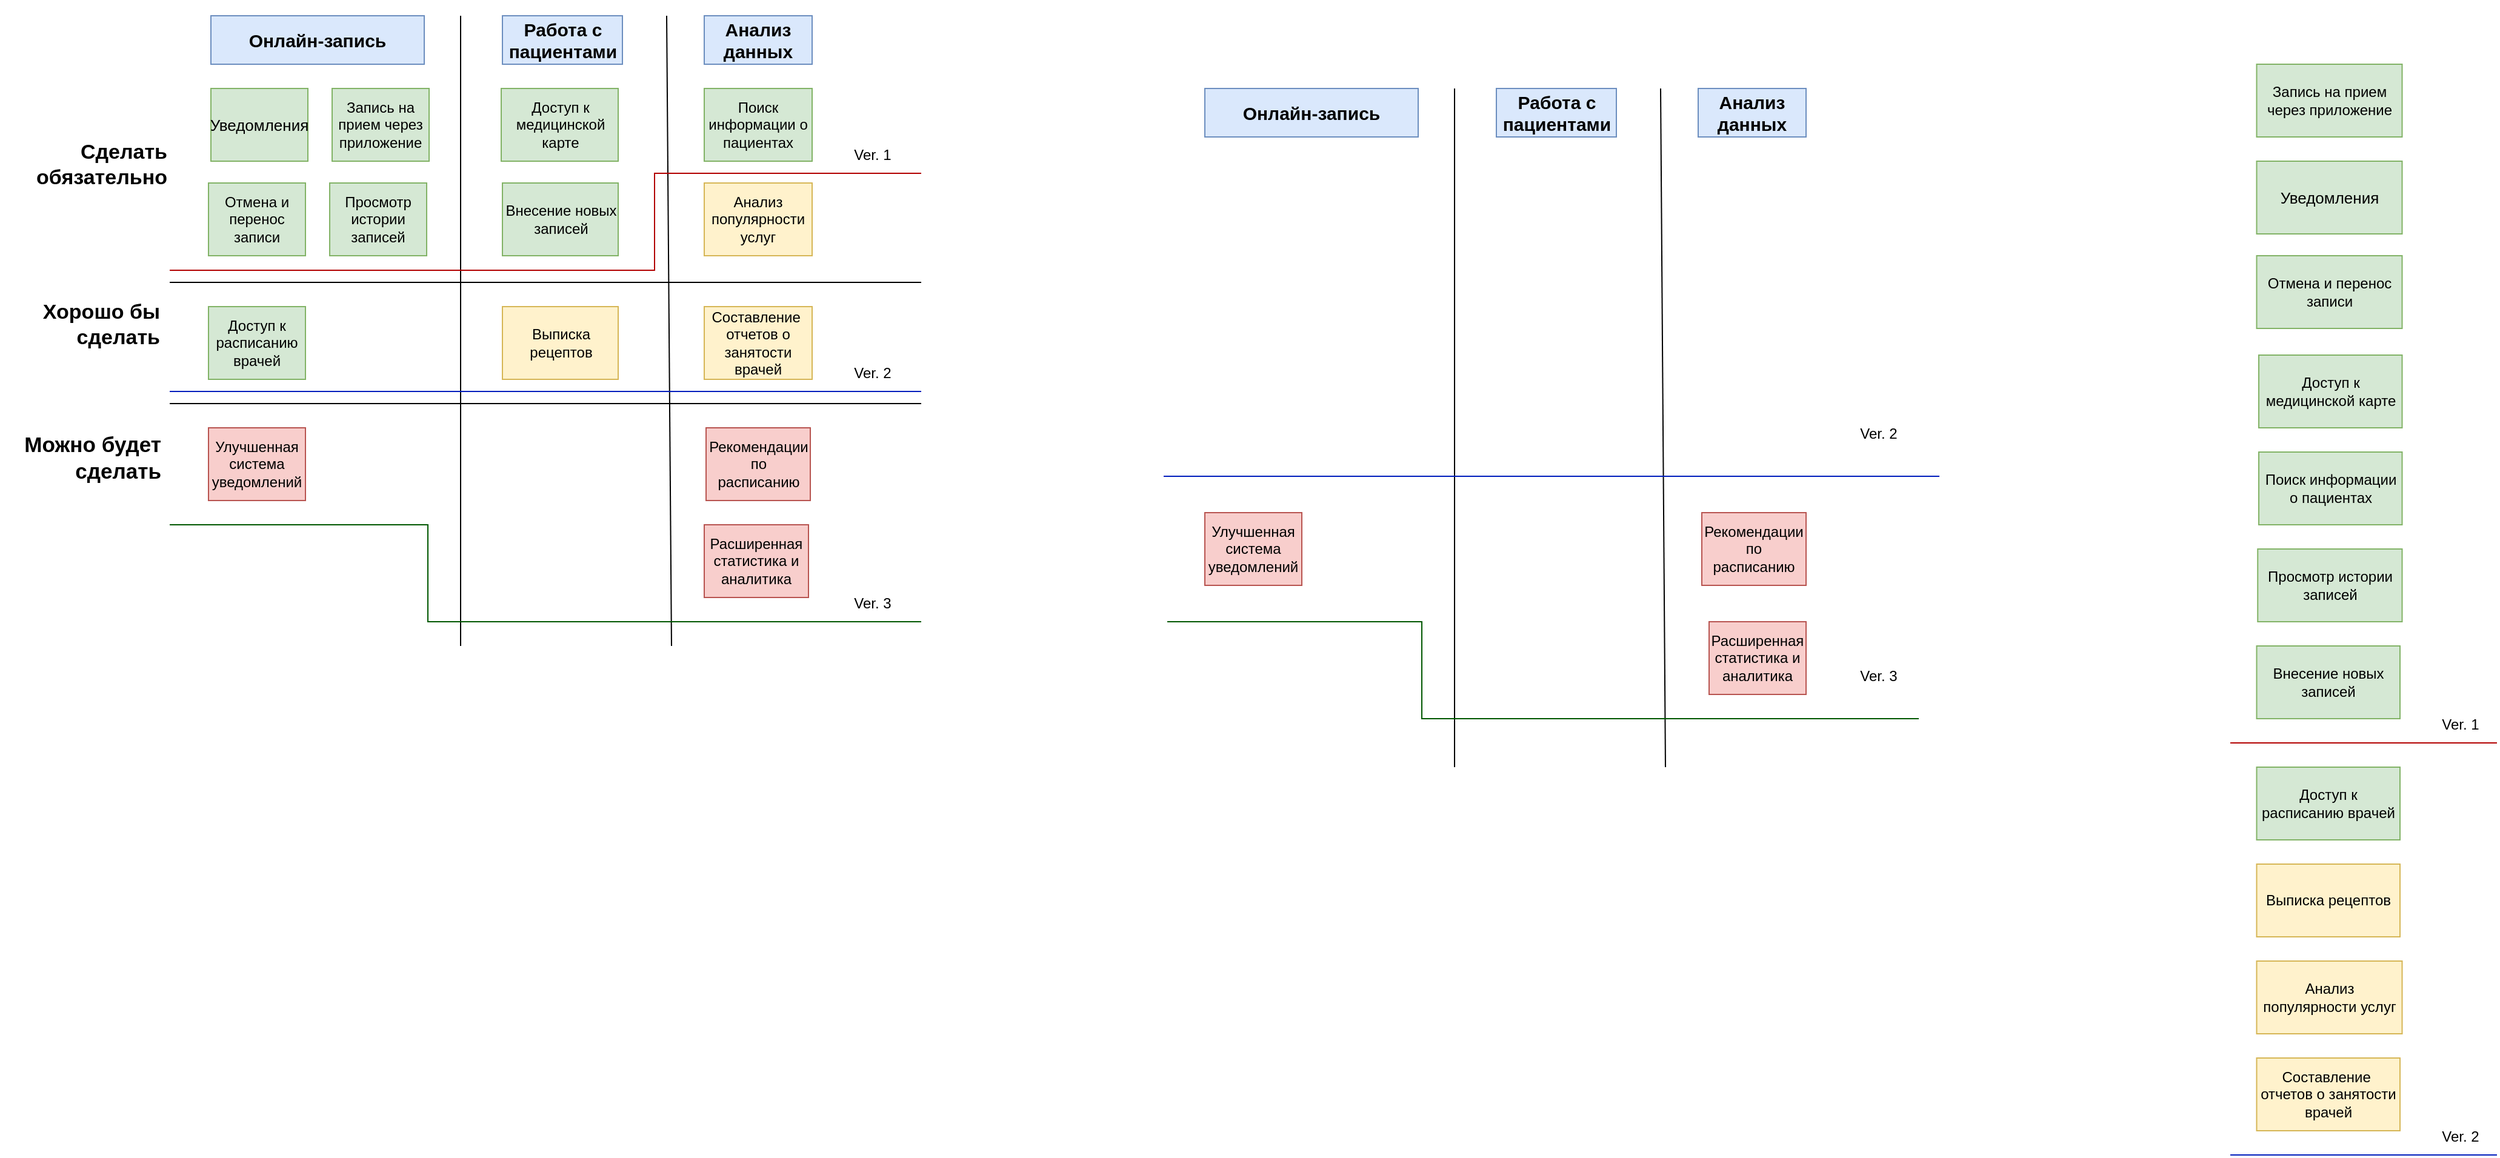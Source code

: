 <mxfile version="26.1.1">
  <diagram id="sVJ-bVKalwbCZyJgPwky" name="Страница — 1">
    <mxGraphModel dx="815" dy="415" grid="0" gridSize="10" guides="1" tooltips="1" connect="1" arrows="1" fold="1" page="0" pageScale="1" pageWidth="827" pageHeight="1169" background="#FFFFFF" math="0" shadow="0">
      <root>
        <mxCell id="0" />
        <mxCell id="1" parent="0" />
        <mxCell id="0HlxKGMz-UtDuhilrdEh-73" value="&lt;p data-pm-slice=&quot;1 1 [&amp;quot;ordered_list&amp;quot;,{&amp;quot;spread&amp;quot;:false,&amp;quot;startingNumber&amp;quot;:1,&amp;quot;start&amp;quot;:76,&amp;quot;end&amp;quot;:260},&amp;quot;regular_list_item&amp;quot;,{&amp;quot;start&amp;quot;:76,&amp;quot;end&amp;quot;:92}]&quot;&gt;&lt;font style=&quot;font-size: 15px;&quot;&gt;&lt;b&gt;Онлайн-запись&lt;/b&gt;&lt;/font&gt;&lt;/p&gt;" style="rounded=0;whiteSpace=wrap;html=1;fillColor=#dae8fc;strokeColor=#6c8ebf;" parent="1" vertex="1">
          <mxGeometry x="994" y="720" width="176" height="40" as="geometry" />
        </mxCell>
        <mxCell id="0HlxKGMz-UtDuhilrdEh-74" value="&lt;p data-pm-slice=&quot;1 1 []&quot;&gt;&lt;strong&gt;Работа с пациентами&lt;/strong&gt;&lt;/p&gt;" style="rounded=0;whiteSpace=wrap;html=1;fillColor=#dae8fc;strokeColor=#6c8ebf;fontSize=15;" parent="1" vertex="1">
          <mxGeometry x="1234.5" y="720" width="99" height="40" as="geometry" />
        </mxCell>
        <mxCell id="0HlxKGMz-UtDuhilrdEh-75" value="&lt;p data-pm-slice=&quot;1 1 []&quot;&gt;&lt;span&gt;&lt;strong&gt;&lt;font style=&quot;font-size: 15px;&quot;&gt;Анализ данных&lt;/font&gt;&lt;/strong&gt;&lt;/span&gt;&lt;/p&gt;" style="rounded=0;whiteSpace=wrap;html=1;verticalAlign=middle;fillColor=#dae8fc;strokeColor=#6c8ebf;" parent="1" vertex="1">
          <mxGeometry x="1401" y="720" width="89" height="40" as="geometry" />
        </mxCell>
        <mxCell id="0HlxKGMz-UtDuhilrdEh-77" value="&lt;p data-pm-slice=&quot;1 1 [&amp;quot;list&amp;quot;,{&amp;quot;spread&amp;quot;:false,&amp;quot;start&amp;quot;:311,&amp;quot;end&amp;quot;:444},&amp;quot;regular_list_item&amp;quot;,{&amp;quot;start&amp;quot;:311,&amp;quot;end&amp;quot;:339}]&quot;&gt;Запись на прием через приложение&lt;/p&gt;" style="rounded=0;whiteSpace=wrap;html=1;fillColor=#d5e8d4;strokeColor=#82b366;" parent="1" vertex="1">
          <mxGeometry x="1094" y="780" width="80" height="60" as="geometry" />
        </mxCell>
        <mxCell id="0HlxKGMz-UtDuhilrdEh-78" value="&lt;span&gt;&lt;font style=&quot;font-size: 17px;&quot;&gt;Сделать обязательно&lt;/font&gt;&lt;/span&gt;" style="text;html=1;align=right;verticalAlign=middle;whiteSpace=wrap;rounded=0;fontSize=15;fontStyle=1" parent="1" vertex="1">
          <mxGeometry x="840" y="828" width="120" height="30" as="geometry" />
        </mxCell>
        <mxCell id="0HlxKGMz-UtDuhilrdEh-79" value="&lt;p data-pm-slice=&quot;1 1 [&amp;quot;list&amp;quot;,{&amp;quot;spread&amp;quot;:false,&amp;quot;start&amp;quot;:311,&amp;quot;end&amp;quot;:444},&amp;quot;regular_list_item&amp;quot;,{&amp;quot;start&amp;quot;:389,&amp;quot;end&amp;quot;:415}]&quot;&gt;Просмотр истории записей&lt;/p&gt;" style="rounded=0;whiteSpace=wrap;html=1;fillColor=#d5e8d4;strokeColor=#82b366;" parent="1" vertex="1">
          <mxGeometry x="1092" y="858" width="80" height="60" as="geometry" />
        </mxCell>
        <mxCell id="0HlxKGMz-UtDuhilrdEh-80" value="&lt;p data-pm-slice=&quot;1 1 [&amp;quot;list&amp;quot;,{&amp;quot;spread&amp;quot;:false,&amp;quot;start&amp;quot;:311,&amp;quot;end&amp;quot;:444},&amp;quot;regular_list_item&amp;quot;,{&amp;quot;start&amp;quot;:416,&amp;quot;end&amp;quot;:444}]&quot;&gt;Доступ к расписанию врачей&lt;/p&gt;" style="rounded=0;whiteSpace=wrap;html=1;fillColor=#d5e8d4;strokeColor=#82b366;" parent="1" vertex="1">
          <mxGeometry x="992" y="960" width="80" height="60" as="geometry" />
        </mxCell>
        <mxCell id="0HlxKGMz-UtDuhilrdEh-81" value="&lt;p data-pm-slice=&quot;1 1 [&amp;quot;list&amp;quot;,{&amp;quot;spread&amp;quot;:false,&amp;quot;start&amp;quot;:311,&amp;quot;end&amp;quot;:444},&amp;quot;regular_list_item&amp;quot;,{&amp;quot;start&amp;quot;:340,&amp;quot;end&amp;quot;:365}]&quot;&gt;Отмена и перенос записи&lt;/p&gt;" style="rounded=0;whiteSpace=wrap;html=1;fillColor=#d5e8d4;strokeColor=#82b366;" parent="1" vertex="1">
          <mxGeometry x="992" y="858" width="80" height="60" as="geometry" />
        </mxCell>
        <mxCell id="0HlxKGMz-UtDuhilrdEh-82" value="Доступ к медицинской карте" style="rounded=0;whiteSpace=wrap;html=1;fillColor=#d5e8d4;strokeColor=#82b366;" parent="1" vertex="1">
          <mxGeometry x="1233.5" y="780" width="96.5" height="60" as="geometry" />
        </mxCell>
        <mxCell id="0HlxKGMz-UtDuhilrdEh-83" value="Внесение новых записей" style="rounded=0;whiteSpace=wrap;html=1;fillColor=#d5e8d4;strokeColor=#82b366;" parent="1" vertex="1">
          <mxGeometry x="1234.5" y="858" width="95.5" height="60" as="geometry" />
        </mxCell>
        <mxCell id="0HlxKGMz-UtDuhilrdEh-84" value="Выписка рецептов" style="rounded=0;whiteSpace=wrap;html=1;fillColor=#fff2cc;strokeColor=#d6b656;" parent="1" vertex="1">
          <mxGeometry x="1234.5" y="960" width="95.5" height="60" as="geometry" />
        </mxCell>
        <mxCell id="0HlxKGMz-UtDuhilrdEh-85" value="Поиск информации о пациентах" style="rounded=0;whiteSpace=wrap;html=1;fillColor=#d5e8d4;strokeColor=#82b366;" parent="1" vertex="1">
          <mxGeometry x="1401" y="780" width="89" height="60" as="geometry" />
        </mxCell>
        <mxCell id="0HlxKGMz-UtDuhilrdEh-86" value="Составление&amp;nbsp; отчетов о занятости врачей" style="rounded=0;whiteSpace=wrap;html=1;fillColor=#fff2cc;strokeColor=#d6b656;" parent="1" vertex="1">
          <mxGeometry x="1401" y="960" width="89" height="60" as="geometry" />
        </mxCell>
        <mxCell id="0HlxKGMz-UtDuhilrdEh-87" value="Анализ популярности услуг" style="rounded=0;whiteSpace=wrap;html=1;fillColor=#fff2cc;strokeColor=#d6b656;" parent="1" vertex="1">
          <mxGeometry x="1401" y="858" width="89" height="60" as="geometry" />
        </mxCell>
        <mxCell id="0HlxKGMz-UtDuhilrdEh-88" value="&lt;font style=&quot;font-size: 13px;&quot;&gt;Уведомления&lt;/font&gt;" style="rounded=0;whiteSpace=wrap;html=1;fillColor=#d5e8d4;strokeColor=#82b366;" parent="1" vertex="1">
          <mxGeometry x="994" y="780" width="80" height="60" as="geometry" />
        </mxCell>
        <mxCell id="0HlxKGMz-UtDuhilrdEh-89" value="&lt;span&gt;&lt;font style=&quot;font-size: 17px;&quot;&gt;Хорошо бы сделать&lt;/font&gt;&lt;/span&gt;" style="text;html=1;align=right;verticalAlign=middle;whiteSpace=wrap;rounded=0;fontSize=15;fontStyle=1" parent="1" vertex="1">
          <mxGeometry x="820" y="960" width="134" height="30" as="geometry" />
        </mxCell>
        <mxCell id="0HlxKGMz-UtDuhilrdEh-90" value="&lt;h3 data-pm-slice=&quot;1 1 []&quot;&gt;&lt;strong&gt;Можно будет сделать&lt;/strong&gt;&lt;/h3&gt;" style="text;html=1;align=right;verticalAlign=middle;whiteSpace=wrap;rounded=0;fontSize=15;fontStyle=1" parent="1" vertex="1">
          <mxGeometry x="820" y="1070" width="135" height="30" as="geometry" />
        </mxCell>
        <mxCell id="0HlxKGMz-UtDuhilrdEh-103" value="&lt;p data-pm-slice=&quot;1 1 []&quot;&gt;Рекомендации по расписанию&lt;/p&gt;" style="rounded=0;whiteSpace=wrap;html=1;fillColor=#f8cecc;strokeColor=#b85450;" parent="1" vertex="1">
          <mxGeometry x="1402.5" y="1060" width="86" height="60" as="geometry" />
        </mxCell>
        <mxCell id="0HlxKGMz-UtDuhilrdEh-104" value="" style="endArrow=none;html=1;rounded=0;" parent="1" edge="1">
          <mxGeometry width="50" height="50" relative="1" as="geometry">
            <mxPoint x="960" y="1040" as="sourcePoint" />
            <mxPoint x="1580" y="1040" as="targetPoint" />
          </mxGeometry>
        </mxCell>
        <mxCell id="0HlxKGMz-UtDuhilrdEh-105" value="" style="endArrow=none;html=1;rounded=0;" parent="1" edge="1">
          <mxGeometry width="50" height="50" relative="1" as="geometry">
            <mxPoint x="1200" y="1240" as="sourcePoint" />
            <mxPoint x="1200" y="720" as="targetPoint" />
          </mxGeometry>
        </mxCell>
        <mxCell id="0HlxKGMz-UtDuhilrdEh-106" value="" style="endArrow=none;html=1;rounded=0;" parent="1" edge="1">
          <mxGeometry width="50" height="50" relative="1" as="geometry">
            <mxPoint x="1374" y="1240" as="sourcePoint" />
            <mxPoint x="1370" y="720" as="targetPoint" />
          </mxGeometry>
        </mxCell>
        <mxCell id="0HlxKGMz-UtDuhilrdEh-110" value="" style="endArrow=none;html=1;rounded=0;fillColor=#e51400;strokeColor=#B20000;" parent="1" edge="1">
          <mxGeometry width="50" height="50" relative="1" as="geometry">
            <mxPoint x="960" y="930" as="sourcePoint" />
            <mxPoint x="1580" y="850" as="targetPoint" />
            <Array as="points">
              <mxPoint x="1360" y="930" />
              <mxPoint x="1360" y="850" />
            </Array>
          </mxGeometry>
        </mxCell>
        <mxCell id="0HlxKGMz-UtDuhilrdEh-111" value="Ver. 1" style="text;html=1;align=center;verticalAlign=middle;whiteSpace=wrap;rounded=0;" parent="1" vertex="1">
          <mxGeometry x="1510" y="820" width="60" height="30" as="geometry" />
        </mxCell>
        <mxCell id="0HlxKGMz-UtDuhilrdEh-112" value="" style="endArrow=none;html=1;rounded=0;fillColor=#0050ef;strokeColor=#001DBC;" parent="1" edge="1">
          <mxGeometry width="50" height="50" relative="1" as="geometry">
            <mxPoint x="960" y="1030" as="sourcePoint" />
            <mxPoint x="1580" y="1030" as="targetPoint" />
            <Array as="points">
              <mxPoint x="1360" y="1030" />
            </Array>
          </mxGeometry>
        </mxCell>
        <mxCell id="0HlxKGMz-UtDuhilrdEh-113" value="" style="endArrow=none;html=1;rounded=0;fillColor=#008a00;strokeColor=#005700;" parent="1" edge="1">
          <mxGeometry width="50" height="50" relative="1" as="geometry">
            <mxPoint x="1580" y="1220" as="sourcePoint" />
            <mxPoint x="960" y="1140" as="targetPoint" />
            <Array as="points">
              <mxPoint x="1173" y="1220" />
              <mxPoint x="1173" y="1140" />
            </Array>
          </mxGeometry>
        </mxCell>
        <mxCell id="0HlxKGMz-UtDuhilrdEh-114" value="&lt;p data-pm-slice=&quot;1 1 []&quot;&gt;Улучшенная система уведомлений&lt;/p&gt;" style="rounded=0;whiteSpace=wrap;html=1;fillColor=#f8cecc;strokeColor=#b85450;" parent="1" vertex="1">
          <mxGeometry x="992" y="1060" width="80" height="60" as="geometry" />
        </mxCell>
        <mxCell id="0HlxKGMz-UtDuhilrdEh-115" value="&lt;p data-pm-slice=&quot;1 1 []&quot;&gt;Расширенная статистика и аналитика&lt;/p&gt;" style="rounded=0;whiteSpace=wrap;html=1;fillColor=#f8cecc;strokeColor=#b85450;" parent="1" vertex="1">
          <mxGeometry x="1401" y="1140" width="86" height="60" as="geometry" />
        </mxCell>
        <mxCell id="0HlxKGMz-UtDuhilrdEh-116" value="Ver. 2" style="text;html=1;align=center;verticalAlign=middle;whiteSpace=wrap;rounded=0;" parent="1" vertex="1">
          <mxGeometry x="1510" y="1000" width="60" height="30" as="geometry" />
        </mxCell>
        <mxCell id="0HlxKGMz-UtDuhilrdEh-117" value="Ver. 3" style="text;html=1;align=center;verticalAlign=middle;whiteSpace=wrap;rounded=0;" parent="1" vertex="1">
          <mxGeometry x="1510" y="1190" width="60" height="30" as="geometry" />
        </mxCell>
        <mxCell id="gp6unIJQjlcYZys2Br8z-1" value="&lt;p data-pm-slice=&quot;1 1 [&amp;quot;ordered_list&amp;quot;,{&amp;quot;spread&amp;quot;:false,&amp;quot;startingNumber&amp;quot;:1,&amp;quot;start&amp;quot;:76,&amp;quot;end&amp;quot;:260},&amp;quot;regular_list_item&amp;quot;,{&amp;quot;start&amp;quot;:76,&amp;quot;end&amp;quot;:92}]&quot;&gt;&lt;font style=&quot;font-size: 15px;&quot;&gt;&lt;b&gt;Онлайн-запись&lt;/b&gt;&lt;/font&gt;&lt;/p&gt;" style="rounded=0;whiteSpace=wrap;html=1;fillColor=#dae8fc;strokeColor=#6c8ebf;" parent="1" vertex="1">
          <mxGeometry x="1814" y="780" width="176" height="40" as="geometry" />
        </mxCell>
        <mxCell id="gp6unIJQjlcYZys2Br8z-2" value="&lt;p data-pm-slice=&quot;1 1 []&quot;&gt;&lt;strong&gt;Работа с пациентами&lt;/strong&gt;&lt;/p&gt;" style="rounded=0;whiteSpace=wrap;html=1;fillColor=#dae8fc;strokeColor=#6c8ebf;fontSize=15;" parent="1" vertex="1">
          <mxGeometry x="2054.5" y="780" width="99" height="40" as="geometry" />
        </mxCell>
        <mxCell id="gp6unIJQjlcYZys2Br8z-3" value="&lt;p data-pm-slice=&quot;1 1 []&quot;&gt;&lt;span&gt;&lt;strong&gt;&lt;font style=&quot;font-size: 15px;&quot;&gt;Анализ данных&lt;/font&gt;&lt;/strong&gt;&lt;/span&gt;&lt;/p&gt;" style="rounded=0;whiteSpace=wrap;html=1;verticalAlign=middle;fillColor=#dae8fc;strokeColor=#6c8ebf;" parent="1" vertex="1">
          <mxGeometry x="2221" y="780" width="89" height="40" as="geometry" />
        </mxCell>
        <mxCell id="gp6unIJQjlcYZys2Br8z-4" value="&lt;p data-pm-slice=&quot;1 1 [&amp;quot;list&amp;quot;,{&amp;quot;spread&amp;quot;:false,&amp;quot;start&amp;quot;:311,&amp;quot;end&amp;quot;:444},&amp;quot;regular_list_item&amp;quot;,{&amp;quot;start&amp;quot;:311,&amp;quot;end&amp;quot;:339}]&quot;&gt;Запись на прием через приложение&lt;/p&gt;" style="rounded=0;whiteSpace=wrap;html=1;fillColor=#d5e8d4;strokeColor=#82b366;" parent="1" vertex="1">
          <mxGeometry x="2681.75" y="760" width="120" height="60" as="geometry" />
        </mxCell>
        <mxCell id="gp6unIJQjlcYZys2Br8z-5" value="&lt;p data-pm-slice=&quot;1 1 [&amp;quot;list&amp;quot;,{&amp;quot;spread&amp;quot;:false,&amp;quot;start&amp;quot;:311,&amp;quot;end&amp;quot;:444},&amp;quot;regular_list_item&amp;quot;,{&amp;quot;start&amp;quot;:389,&amp;quot;end&amp;quot;:415}]&quot;&gt;Просмотр истории записей&lt;/p&gt;" style="rounded=0;whiteSpace=wrap;html=1;fillColor=#d5e8d4;strokeColor=#82b366;" parent="1" vertex="1">
          <mxGeometry x="2682.62" y="1160" width="119.13" height="60" as="geometry" />
        </mxCell>
        <mxCell id="gp6unIJQjlcYZys2Br8z-6" value="&lt;p data-pm-slice=&quot;1 1 [&amp;quot;list&amp;quot;,{&amp;quot;spread&amp;quot;:false,&amp;quot;start&amp;quot;:311,&amp;quot;end&amp;quot;:444},&amp;quot;regular_list_item&amp;quot;,{&amp;quot;start&amp;quot;:416,&amp;quot;end&amp;quot;:444}]&quot;&gt;Доступ к расписанию врачей&lt;/p&gt;" style="rounded=0;whiteSpace=wrap;html=1;fillColor=#d5e8d4;strokeColor=#82b366;" parent="1" vertex="1">
          <mxGeometry x="2681.75" y="1340" width="118.25" height="60" as="geometry" />
        </mxCell>
        <mxCell id="gp6unIJQjlcYZys2Br8z-7" value="&lt;p data-pm-slice=&quot;1 1 [&amp;quot;list&amp;quot;,{&amp;quot;spread&amp;quot;:false,&amp;quot;start&amp;quot;:311,&amp;quot;end&amp;quot;:444},&amp;quot;regular_list_item&amp;quot;,{&amp;quot;start&amp;quot;:340,&amp;quot;end&amp;quot;:365}]&quot;&gt;Отмена и перенос записи&lt;/p&gt;" style="rounded=0;whiteSpace=wrap;html=1;fillColor=#d5e8d4;strokeColor=#82b366;" parent="1" vertex="1">
          <mxGeometry x="2681.75" y="918" width="120" height="60" as="geometry" />
        </mxCell>
        <mxCell id="gp6unIJQjlcYZys2Br8z-8" value="Доступ к медицинской карте" style="rounded=0;whiteSpace=wrap;html=1;fillColor=#d5e8d4;strokeColor=#82b366;" parent="1" vertex="1">
          <mxGeometry x="2683.5" y="1000" width="118.25" height="60" as="geometry" />
        </mxCell>
        <mxCell id="gp6unIJQjlcYZys2Br8z-9" value="Внесение новых записей" style="rounded=0;whiteSpace=wrap;html=1;fillColor=#d5e8d4;strokeColor=#82b366;" parent="1" vertex="1">
          <mxGeometry x="2681.75" y="1240" width="118.25" height="60" as="geometry" />
        </mxCell>
        <mxCell id="gp6unIJQjlcYZys2Br8z-10" value="Выписка рецептов" style="rounded=0;whiteSpace=wrap;html=1;fillColor=#fff2cc;strokeColor=#d6b656;" parent="1" vertex="1">
          <mxGeometry x="2681.75" y="1420" width="118.25" height="60" as="geometry" />
        </mxCell>
        <mxCell id="gp6unIJQjlcYZys2Br8z-11" value="Поиск информации о пациентах" style="rounded=0;whiteSpace=wrap;html=1;fillColor=#d5e8d4;strokeColor=#82b366;" parent="1" vertex="1">
          <mxGeometry x="2683.5" y="1080" width="118.25" height="60" as="geometry" />
        </mxCell>
        <mxCell id="gp6unIJQjlcYZys2Br8z-12" value="Составление&amp;nbsp; отчетов о занятости врачей" style="rounded=0;whiteSpace=wrap;html=1;fillColor=#fff2cc;strokeColor=#d6b656;" parent="1" vertex="1">
          <mxGeometry x="2681.75" y="1580" width="118.25" height="60" as="geometry" />
        </mxCell>
        <mxCell id="gp6unIJQjlcYZys2Br8z-13" value="Анализ популярности услуг" style="rounded=0;whiteSpace=wrap;html=1;fillColor=#fff2cc;strokeColor=#d6b656;" parent="1" vertex="1">
          <mxGeometry x="2681.75" y="1500" width="120" height="60" as="geometry" />
        </mxCell>
        <mxCell id="gp6unIJQjlcYZys2Br8z-14" value="&lt;font style=&quot;font-size: 13px;&quot;&gt;Уведомления&lt;/font&gt;" style="rounded=0;whiteSpace=wrap;html=1;fillColor=#d5e8d4;strokeColor=#82b366;" parent="1" vertex="1">
          <mxGeometry x="2681.75" y="840" width="120" height="60" as="geometry" />
        </mxCell>
        <mxCell id="gp6unIJQjlcYZys2Br8z-15" value="&lt;p data-pm-slice=&quot;1 1 []&quot;&gt;Рекомендации по расписанию&lt;/p&gt;" style="rounded=0;whiteSpace=wrap;html=1;fillColor=#f8cecc;strokeColor=#b85450;" parent="1" vertex="1">
          <mxGeometry x="2224" y="1130" width="86" height="60" as="geometry" />
        </mxCell>
        <mxCell id="gp6unIJQjlcYZys2Br8z-16" value="" style="endArrow=none;html=1;rounded=0;" parent="1" edge="1">
          <mxGeometry width="50" height="50" relative="1" as="geometry">
            <mxPoint x="1810" y="1100" as="sourcePoint" />
            <mxPoint x="2420" y="1100" as="targetPoint" />
          </mxGeometry>
        </mxCell>
        <mxCell id="gp6unIJQjlcYZys2Br8z-17" value="" style="endArrow=none;html=1;rounded=0;" parent="1" edge="1">
          <mxGeometry width="50" height="50" relative="1" as="geometry">
            <mxPoint x="2020" y="1340" as="sourcePoint" />
            <mxPoint x="2020" y="780" as="targetPoint" />
          </mxGeometry>
        </mxCell>
        <mxCell id="gp6unIJQjlcYZys2Br8z-18" value="" style="endArrow=none;html=1;rounded=0;" parent="1" edge="1">
          <mxGeometry width="50" height="50" relative="1" as="geometry">
            <mxPoint x="2194" y="1340" as="sourcePoint" />
            <mxPoint x="2190" y="780" as="targetPoint" />
          </mxGeometry>
        </mxCell>
        <mxCell id="gp6unIJQjlcYZys2Br8z-19" value="" style="endArrow=none;html=1;rounded=0;fillColor=#e51400;strokeColor=#B20000;" parent="1" edge="1">
          <mxGeometry width="50" height="50" relative="1" as="geometry">
            <mxPoint x="2660" y="1320" as="sourcePoint" />
            <mxPoint x="2880" y="1320" as="targetPoint" />
          </mxGeometry>
        </mxCell>
        <mxCell id="gp6unIJQjlcYZys2Br8z-20" value="Ver. 1" style="text;html=1;align=center;verticalAlign=middle;whiteSpace=wrap;rounded=0;" parent="1" vertex="1">
          <mxGeometry x="2820" y="1290" width="60" height="30" as="geometry" />
        </mxCell>
        <mxCell id="gp6unIJQjlcYZys2Br8z-21" value="" style="endArrow=none;html=1;rounded=0;fillColor=#0050ef;strokeColor=#001DBC;" parent="1" edge="1">
          <mxGeometry width="50" height="50" relative="1" as="geometry">
            <mxPoint x="2660" y="1660" as="sourcePoint" />
            <mxPoint x="2880" y="1660" as="targetPoint" />
          </mxGeometry>
        </mxCell>
        <mxCell id="gp6unIJQjlcYZys2Br8z-22" value="" style="endArrow=none;html=1;rounded=0;fillColor=#008a00;strokeColor=#005700;" parent="1" edge="1">
          <mxGeometry width="50" height="50" relative="1" as="geometry">
            <mxPoint x="2403" y="1300" as="sourcePoint" />
            <mxPoint x="1783" y="1220" as="targetPoint" />
            <Array as="points">
              <mxPoint x="1993" y="1300" />
              <mxPoint x="1993" y="1220" />
            </Array>
          </mxGeometry>
        </mxCell>
        <mxCell id="gp6unIJQjlcYZys2Br8z-23" value="&lt;p data-pm-slice=&quot;1 1 []&quot;&gt;Улучшенная система уведомлений&lt;/p&gt;" style="rounded=0;whiteSpace=wrap;html=1;fillColor=#f8cecc;strokeColor=#b85450;" parent="1" vertex="1">
          <mxGeometry x="1814" y="1130" width="80" height="60" as="geometry" />
        </mxCell>
        <mxCell id="gp6unIJQjlcYZys2Br8z-24" value="&lt;p data-pm-slice=&quot;1 1 []&quot;&gt;Расширенная статистика и аналитика&lt;/p&gt;" style="rounded=0;whiteSpace=wrap;html=1;fillColor=#f8cecc;strokeColor=#b85450;" parent="1" vertex="1">
          <mxGeometry x="2230" y="1220" width="80" height="60" as="geometry" />
        </mxCell>
        <mxCell id="gp6unIJQjlcYZys2Br8z-25" value="Ver. 2" style="text;html=1;align=center;verticalAlign=middle;whiteSpace=wrap;rounded=0;" parent="1" vertex="1">
          <mxGeometry x="2340" y="1050" width="60" height="30" as="geometry" />
        </mxCell>
        <mxCell id="gp6unIJQjlcYZys2Br8z-26" value="Ver. 3" style="text;html=1;align=center;verticalAlign=middle;whiteSpace=wrap;rounded=0;" parent="1" vertex="1">
          <mxGeometry x="2340" y="1250" width="60" height="30" as="geometry" />
        </mxCell>
        <mxCell id="R08obj3A5UrD5Hi3AqDd-1" value="" style="endArrow=none;html=1;rounded=0;fillColor=#0050ef;strokeColor=#001DBC;" edge="1" parent="1">
          <mxGeometry width="50" height="50" relative="1" as="geometry">
            <mxPoint x="1780" y="1100" as="sourcePoint" />
            <mxPoint x="2420" y="1100" as="targetPoint" />
            <Array as="points">
              <mxPoint x="2190" y="1100" />
            </Array>
          </mxGeometry>
        </mxCell>
        <mxCell id="R08obj3A5UrD5Hi3AqDd-2" value="Ver. 2" style="text;html=1;align=center;verticalAlign=middle;whiteSpace=wrap;rounded=0;" vertex="1" parent="1">
          <mxGeometry x="2820" y="1630" width="60" height="30" as="geometry" />
        </mxCell>
        <mxCell id="R08obj3A5UrD5Hi3AqDd-3" value="" style="endArrow=none;html=1;rounded=0;" edge="1" parent="1">
          <mxGeometry width="50" height="50" relative="1" as="geometry">
            <mxPoint x="960" y="940" as="sourcePoint" />
            <mxPoint x="1580" y="940" as="targetPoint" />
          </mxGeometry>
        </mxCell>
      </root>
    </mxGraphModel>
  </diagram>
</mxfile>
